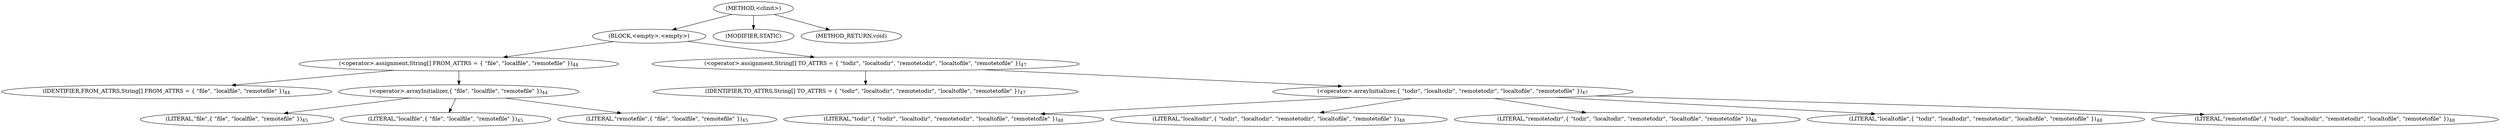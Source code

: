 digraph "&lt;clinit&gt;" {  
"1100" [label = <(METHOD,&lt;clinit&gt;)> ]
"1101" [label = <(BLOCK,&lt;empty&gt;,&lt;empty&gt;)> ]
"1102" [label = <(&lt;operator&gt;.assignment,String[] FROM_ATTRS = { &quot;file&quot;, &quot;localfile&quot;, &quot;remotefile&quot; })<SUB>44</SUB>> ]
"1103" [label = <(IDENTIFIER,FROM_ATTRS,String[] FROM_ATTRS = { &quot;file&quot;, &quot;localfile&quot;, &quot;remotefile&quot; })<SUB>44</SUB>> ]
"1104" [label = <(&lt;operator&gt;.arrayInitializer,{ &quot;file&quot;, &quot;localfile&quot;, &quot;remotefile&quot; })<SUB>44</SUB>> ]
"1105" [label = <(LITERAL,&quot;file&quot;,{ &quot;file&quot;, &quot;localfile&quot;, &quot;remotefile&quot; })<SUB>45</SUB>> ]
"1106" [label = <(LITERAL,&quot;localfile&quot;,{ &quot;file&quot;, &quot;localfile&quot;, &quot;remotefile&quot; })<SUB>45</SUB>> ]
"1107" [label = <(LITERAL,&quot;remotefile&quot;,{ &quot;file&quot;, &quot;localfile&quot;, &quot;remotefile&quot; })<SUB>45</SUB>> ]
"1108" [label = <(&lt;operator&gt;.assignment,String[] TO_ATTRS = { &quot;todir&quot;, &quot;localtodir&quot;, &quot;remotetodir&quot;, &quot;localtofile&quot;, &quot;remotetofile&quot; })<SUB>47</SUB>> ]
"1109" [label = <(IDENTIFIER,TO_ATTRS,String[] TO_ATTRS = { &quot;todir&quot;, &quot;localtodir&quot;, &quot;remotetodir&quot;, &quot;localtofile&quot;, &quot;remotetofile&quot; })<SUB>47</SUB>> ]
"1110" [label = <(&lt;operator&gt;.arrayInitializer,{ &quot;todir&quot;, &quot;localtodir&quot;, &quot;remotetodir&quot;, &quot;localtofile&quot;, &quot;remotetofile&quot; })<SUB>47</SUB>> ]
"1111" [label = <(LITERAL,&quot;todir&quot;,{ &quot;todir&quot;, &quot;localtodir&quot;, &quot;remotetodir&quot;, &quot;localtofile&quot;, &quot;remotetofile&quot; })<SUB>48</SUB>> ]
"1112" [label = <(LITERAL,&quot;localtodir&quot;,{ &quot;todir&quot;, &quot;localtodir&quot;, &quot;remotetodir&quot;, &quot;localtofile&quot;, &quot;remotetofile&quot; })<SUB>48</SUB>> ]
"1113" [label = <(LITERAL,&quot;remotetodir&quot;,{ &quot;todir&quot;, &quot;localtodir&quot;, &quot;remotetodir&quot;, &quot;localtofile&quot;, &quot;remotetofile&quot; })<SUB>48</SUB>> ]
"1114" [label = <(LITERAL,&quot;localtofile&quot;,{ &quot;todir&quot;, &quot;localtodir&quot;, &quot;remotetodir&quot;, &quot;localtofile&quot;, &quot;remotetofile&quot; })<SUB>48</SUB>> ]
"1115" [label = <(LITERAL,&quot;remotetofile&quot;,{ &quot;todir&quot;, &quot;localtodir&quot;, &quot;remotetodir&quot;, &quot;localtofile&quot;, &quot;remotetofile&quot; })<SUB>48</SUB>> ]
"1116" [label = <(MODIFIER,STATIC)> ]
"1117" [label = <(METHOD_RETURN,void)> ]
  "1100" -> "1101" 
  "1100" -> "1116" 
  "1100" -> "1117" 
  "1101" -> "1102" 
  "1101" -> "1108" 
  "1102" -> "1103" 
  "1102" -> "1104" 
  "1104" -> "1105" 
  "1104" -> "1106" 
  "1104" -> "1107" 
  "1108" -> "1109" 
  "1108" -> "1110" 
  "1110" -> "1111" 
  "1110" -> "1112" 
  "1110" -> "1113" 
  "1110" -> "1114" 
  "1110" -> "1115" 
}
